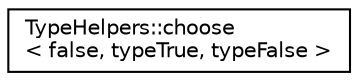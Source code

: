 digraph "Graphical Class Hierarchy"
{
  edge [fontname="Helvetica",fontsize="10",labelfontname="Helvetica",labelfontsize="10"];
  node [fontname="Helvetica",fontsize="10",shape=record];
  rankdir="LR";
  Node0 [label="TypeHelpers::choose\l\< false, typeTrue, typeFalse \>",height=0.2,width=0.4,color="black", fillcolor="white", style="filled",URL="$structTypeHelpers_1_1choose_3_01false_00_01typeTrue_00_01typeFalse_01_4.html"];
}
